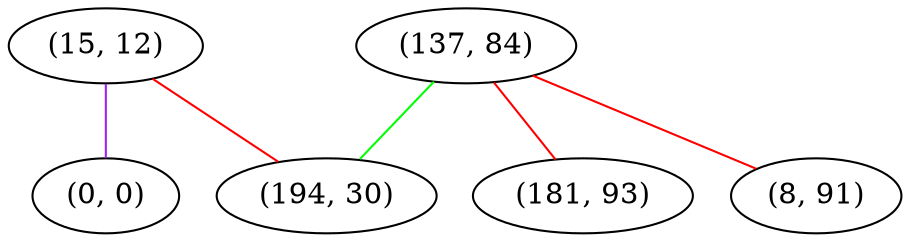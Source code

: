 graph "" {
"(15, 12)";
"(0, 0)";
"(137, 84)";
"(194, 30)";
"(181, 93)";
"(8, 91)";
"(15, 12)" -- "(194, 30)"  [color=red, key=0, weight=1];
"(15, 12)" -- "(0, 0)"  [color=purple, key=0, weight=4];
"(137, 84)" -- "(8, 91)"  [color=red, key=0, weight=1];
"(137, 84)" -- "(194, 30)"  [color=green, key=0, weight=2];
"(137, 84)" -- "(181, 93)"  [color=red, key=0, weight=1];
}
